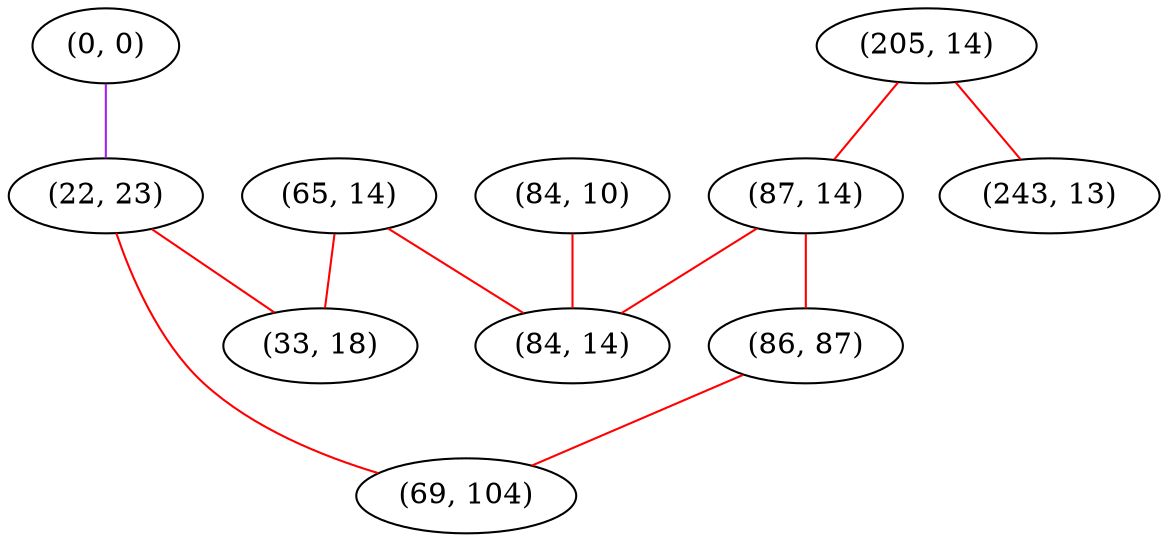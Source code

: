 graph "" {
"(0, 0)";
"(22, 23)";
"(205, 14)";
"(65, 14)";
"(33, 18)";
"(84, 10)";
"(87, 14)";
"(243, 13)";
"(86, 87)";
"(84, 14)";
"(69, 104)";
"(0, 0)" -- "(22, 23)"  [color=purple, key=0, weight=4];
"(22, 23)" -- "(33, 18)"  [color=red, key=0, weight=1];
"(22, 23)" -- "(69, 104)"  [color=red, key=0, weight=1];
"(205, 14)" -- "(87, 14)"  [color=red, key=0, weight=1];
"(205, 14)" -- "(243, 13)"  [color=red, key=0, weight=1];
"(65, 14)" -- "(33, 18)"  [color=red, key=0, weight=1];
"(65, 14)" -- "(84, 14)"  [color=red, key=0, weight=1];
"(84, 10)" -- "(84, 14)"  [color=red, key=0, weight=1];
"(87, 14)" -- "(86, 87)"  [color=red, key=0, weight=1];
"(87, 14)" -- "(84, 14)"  [color=red, key=0, weight=1];
"(86, 87)" -- "(69, 104)"  [color=red, key=0, weight=1];
}
